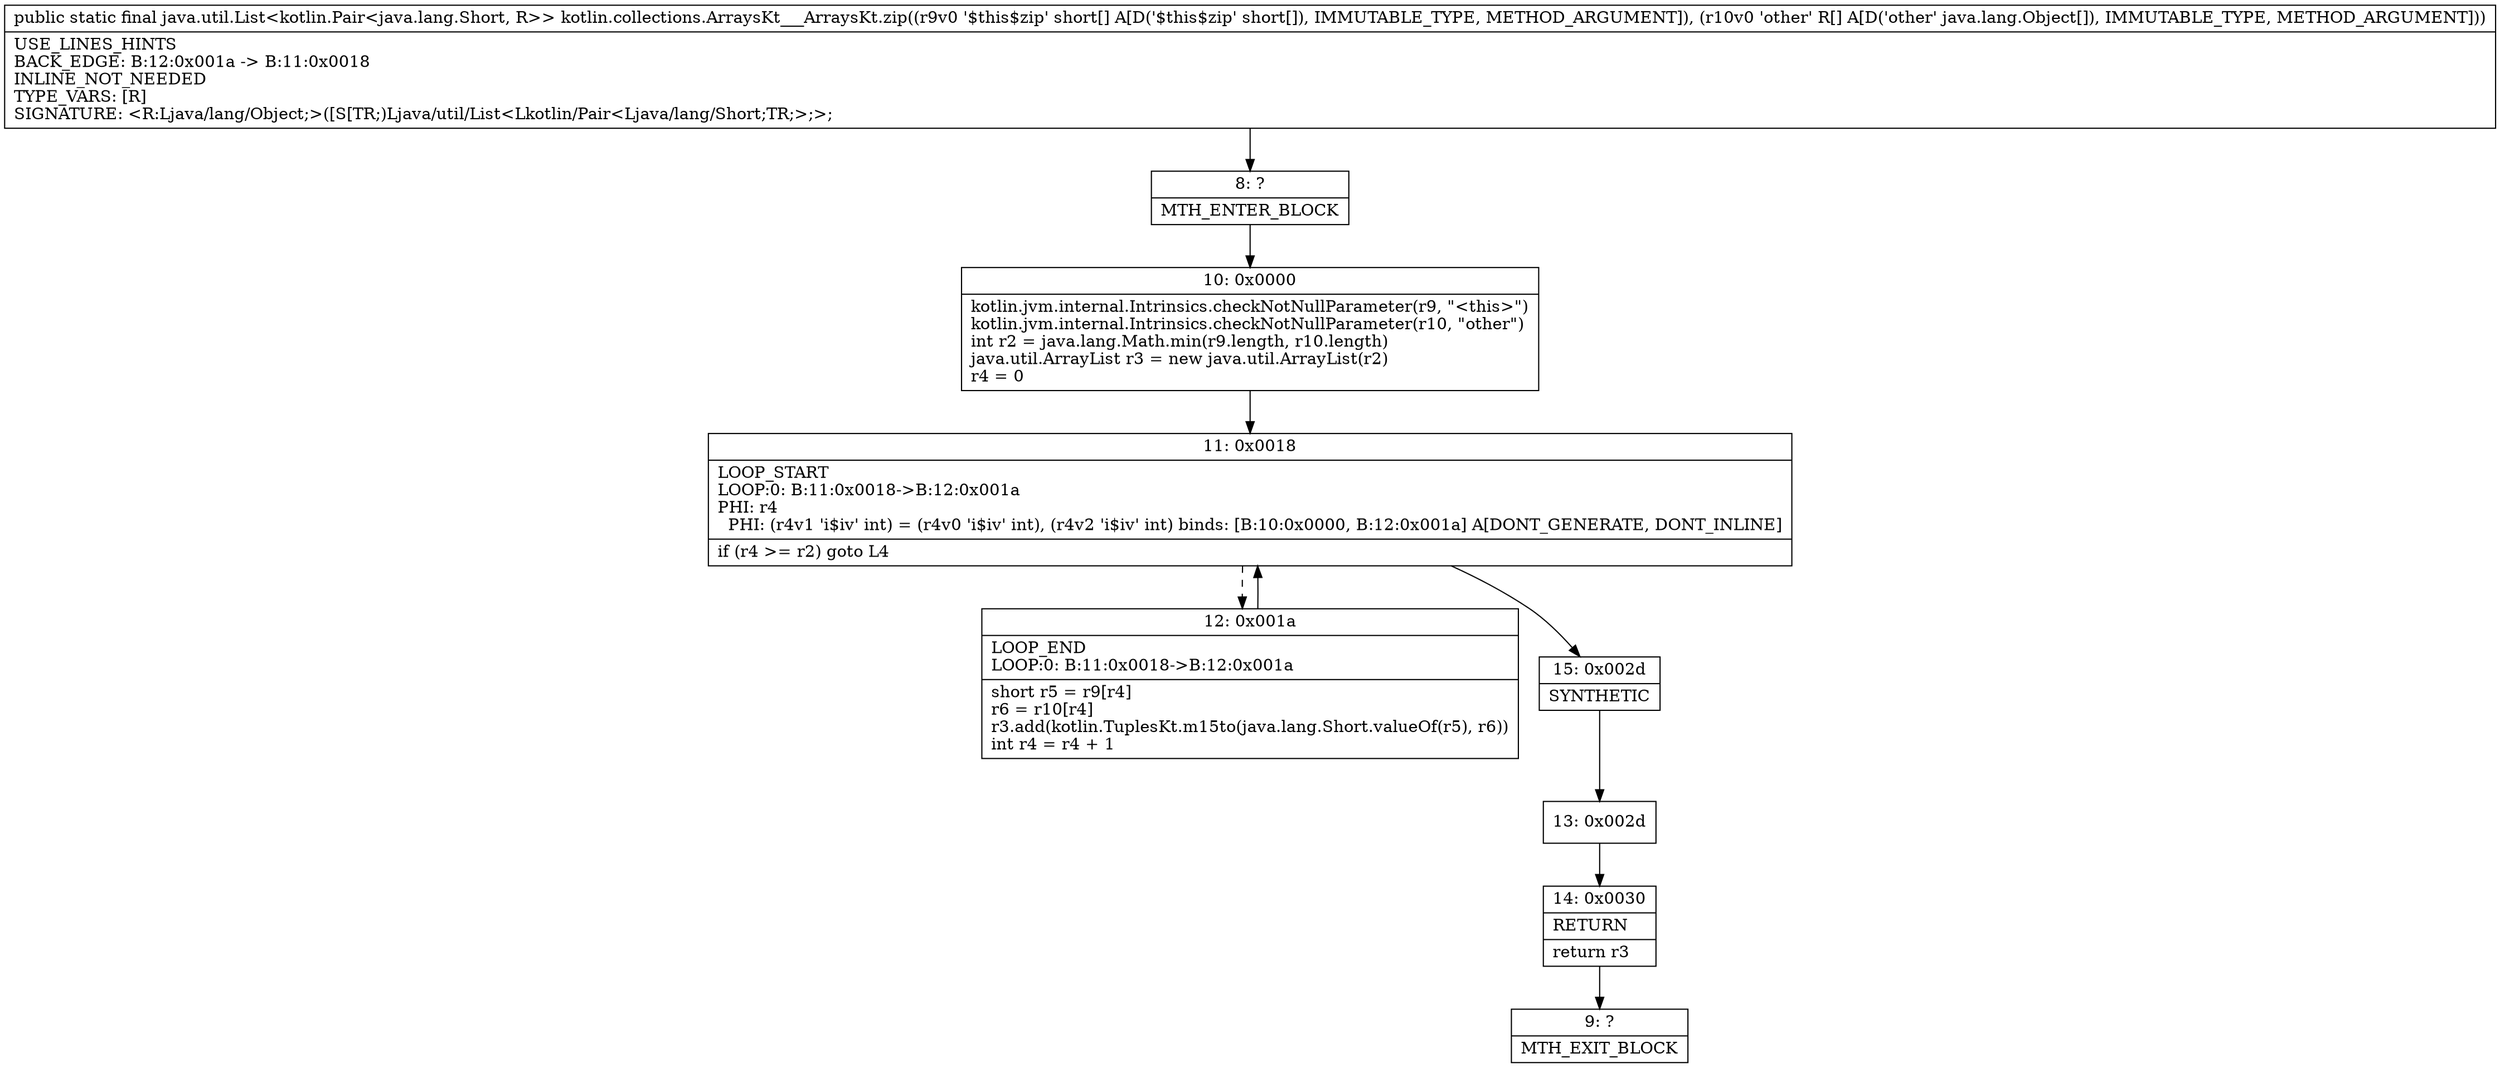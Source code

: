 digraph "CFG forkotlin.collections.ArraysKt___ArraysKt.zip([S[Ljava\/lang\/Object;)Ljava\/util\/List;" {
Node_8 [shape=record,label="{8\:\ ?|MTH_ENTER_BLOCK\l}"];
Node_10 [shape=record,label="{10\:\ 0x0000|kotlin.jvm.internal.Intrinsics.checkNotNullParameter(r9, \"\<this\>\")\lkotlin.jvm.internal.Intrinsics.checkNotNullParameter(r10, \"other\")\lint r2 = java.lang.Math.min(r9.length, r10.length)\ljava.util.ArrayList r3 = new java.util.ArrayList(r2)\lr4 = 0\l}"];
Node_11 [shape=record,label="{11\:\ 0x0018|LOOP_START\lLOOP:0: B:11:0x0018\-\>B:12:0x001a\lPHI: r4 \l  PHI: (r4v1 'i$iv' int) = (r4v0 'i$iv' int), (r4v2 'i$iv' int) binds: [B:10:0x0000, B:12:0x001a] A[DONT_GENERATE, DONT_INLINE]\l|if (r4 \>= r2) goto L4\l}"];
Node_12 [shape=record,label="{12\:\ 0x001a|LOOP_END\lLOOP:0: B:11:0x0018\-\>B:12:0x001a\l|short r5 = r9[r4]\lr6 = r10[r4]\lr3.add(kotlin.TuplesKt.m15to(java.lang.Short.valueOf(r5), r6))\lint r4 = r4 + 1\l}"];
Node_15 [shape=record,label="{15\:\ 0x002d|SYNTHETIC\l}"];
Node_13 [shape=record,label="{13\:\ 0x002d}"];
Node_14 [shape=record,label="{14\:\ 0x0030|RETURN\l|return r3\l}"];
Node_9 [shape=record,label="{9\:\ ?|MTH_EXIT_BLOCK\l}"];
MethodNode[shape=record,label="{public static final java.util.List\<kotlin.Pair\<java.lang.Short, R\>\> kotlin.collections.ArraysKt___ArraysKt.zip((r9v0 '$this$zip' short[] A[D('$this$zip' short[]), IMMUTABLE_TYPE, METHOD_ARGUMENT]), (r10v0 'other' R[] A[D('other' java.lang.Object[]), IMMUTABLE_TYPE, METHOD_ARGUMENT]))  | USE_LINES_HINTS\lBACK_EDGE: B:12:0x001a \-\> B:11:0x0018\lINLINE_NOT_NEEDED\lTYPE_VARS: [R]\lSIGNATURE: \<R:Ljava\/lang\/Object;\>([S[TR;)Ljava\/util\/List\<Lkotlin\/Pair\<Ljava\/lang\/Short;TR;\>;\>;\l}"];
MethodNode -> Node_8;Node_8 -> Node_10;
Node_10 -> Node_11;
Node_11 -> Node_12[style=dashed];
Node_11 -> Node_15;
Node_12 -> Node_11;
Node_15 -> Node_13;
Node_13 -> Node_14;
Node_14 -> Node_9;
}

